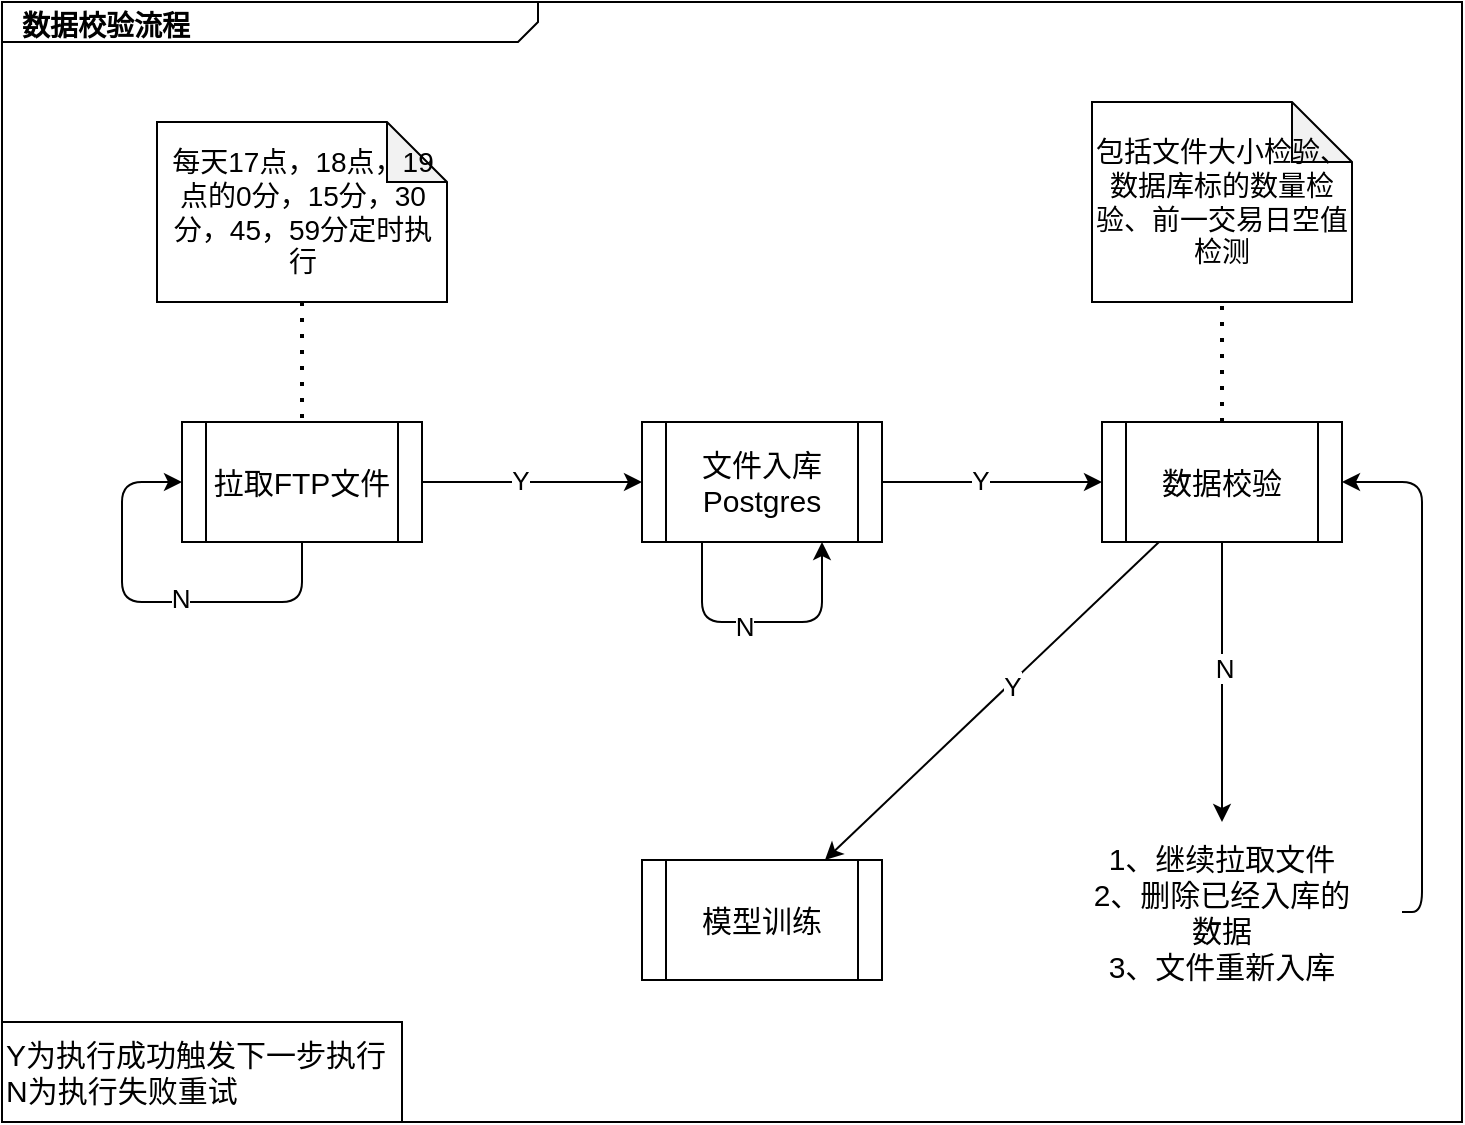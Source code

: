 <mxfile version="14.5.1" type="github">
  <diagram name="Page-1" id="929967ad-93f9-6ef4-fab6-5d389245f69c">
    <mxGraphModel dx="1226" dy="646" grid="1" gridSize="10" guides="1" tooltips="1" connect="1" arrows="1" fold="1" page="1" pageScale="1.5" pageWidth="1169" pageHeight="826" background="none" math="0" shadow="0">
      <root>
        <mxCell id="0" style=";html=1;" />
        <mxCell id="1" style=";html=1;" parent="0" />
        <mxCell id="1672d66443f91eb5-1" value="&lt;p style=&quot;margin: 4px 0px 0px 10px ; text-align: left ; font-size: 14px&quot;&gt;&lt;b&gt;&lt;font style=&quot;font-size: 14px&quot;&gt;数据校验流程&lt;/font&gt;&lt;/b&gt;&lt;/p&gt;&lt;p style=&quot;margin: 4px 0px 0px 10px ; text-align: left ; font-size: 14px&quot;&gt;&lt;b&gt;&lt;br&gt;&lt;/b&gt;&lt;/p&gt;" style="html=1;strokeWidth=1;shape=mxgraph.sysml.package;html=1;overflow=fill;whiteSpace=wrap;fillColor=none;gradientColor=none;fontSize=12;align=center;labelX=268.06;" parent="1" vertex="1">
          <mxGeometry x="320" y="160" width="730" height="560" as="geometry" />
        </mxCell>
        <mxCell id="1672d66443f91eb5-21" style="edgeStyle=none;rounded=0;html=1;dashed=1;endArrow=none;endFill=0;jettySize=auto;orthogonalLoop=1;" parent="1" edge="1">
          <mxGeometry relative="1" as="geometry">
            <mxPoint x="1137.417" y="605" as="sourcePoint" />
          </mxGeometry>
        </mxCell>
        <mxCell id="1672d66443f91eb5-18" style="edgeStyle=orthogonalEdgeStyle;rounded=0;html=1;endArrow=circlePlus;endFill=0;jettySize=auto;orthogonalLoop=1;entryX=0.75;entryY=1;" parent="1" edge="1">
          <mxGeometry relative="1" as="geometry">
            <Array as="points">
              <mxPoint x="1017" y="625" />
              <mxPoint x="757" y="625" />
            </Array>
            <mxPoint x="757" y="605" as="targetPoint" />
          </mxGeometry>
        </mxCell>
        <mxCell id="1672d66443f91eb5-22" style="edgeStyle=none;rounded=0;html=1;dashed=1;endArrow=none;endFill=0;jettySize=auto;orthogonalLoop=1;" parent="1" edge="1">
          <mxGeometry relative="1" as="geometry">
            <mxPoint x="1017.0" y="425" as="targetPoint" />
          </mxGeometry>
        </mxCell>
        <mxCell id="YW8MqsATVoZjDShnHfKY-1" value="&lt;font style=&quot;font-size: 15px&quot;&gt;拉取FTP文件&lt;/font&gt;" style="shape=process;whiteSpace=wrap;html=1;backgroundOutline=1;" parent="1" vertex="1">
          <mxGeometry x="410" y="370" width="120" height="60" as="geometry" />
        </mxCell>
        <mxCell id="YW8MqsATVoZjDShnHfKY-3" value="" style="endArrow=classic;html=1;exitX=0.5;exitY=1;exitDx=0;exitDy=0;entryX=0;entryY=0.5;entryDx=0;entryDy=0;" parent="1" source="YW8MqsATVoZjDShnHfKY-1" target="YW8MqsATVoZjDShnHfKY-1" edge="1">
          <mxGeometry width="50" height="50" relative="1" as="geometry">
            <mxPoint x="770" y="650" as="sourcePoint" />
            <mxPoint x="820" y="600" as="targetPoint" />
            <Array as="points">
              <mxPoint x="470" y="460" />
              <mxPoint x="380" y="460" />
              <mxPoint x="380" y="400" />
            </Array>
          </mxGeometry>
        </mxCell>
        <mxCell id="YW8MqsATVoZjDShnHfKY-4" value="N" style="edgeLabel;html=1;align=center;verticalAlign=middle;resizable=0;points=[];fontSize=13;" parent="YW8MqsATVoZjDShnHfKY-3" vertex="1" connectable="0">
          <mxGeometry x="-0.129" y="-2" relative="1" as="geometry">
            <mxPoint as="offset" />
          </mxGeometry>
        </mxCell>
        <mxCell id="YW8MqsATVoZjDShnHfKY-5" value="" style="endArrow=classic;html=1;exitX=1;exitY=0.5;exitDx=0;exitDy=0;entryX=0;entryY=0.5;entryDx=0;entryDy=0;" parent="1" source="YW8MqsATVoZjDShnHfKY-1" target="YW8MqsATVoZjDShnHfKY-6" edge="1">
          <mxGeometry width="50" height="50" relative="1" as="geometry">
            <mxPoint x="770" y="650" as="sourcePoint" />
            <mxPoint x="820" y="600" as="targetPoint" />
          </mxGeometry>
        </mxCell>
        <mxCell id="YW8MqsATVoZjDShnHfKY-7" value="Y" style="edgeLabel;html=1;align=center;verticalAlign=middle;resizable=0;points=[];fontSize=13;" parent="YW8MqsATVoZjDShnHfKY-5" vertex="1" connectable="0">
          <mxGeometry x="-0.106" y="1" relative="1" as="geometry">
            <mxPoint as="offset" />
          </mxGeometry>
        </mxCell>
        <mxCell id="YW8MqsATVoZjDShnHfKY-6" value="&lt;font style=&quot;font-size: 15px&quot;&gt;文件入库Postgres&lt;/font&gt;" style="shape=process;whiteSpace=wrap;html=1;backgroundOutline=1;" parent="1" vertex="1">
          <mxGeometry x="640" y="370" width="120" height="60" as="geometry" />
        </mxCell>
        <mxCell id="YW8MqsATVoZjDShnHfKY-8" value="" style="endArrow=classic;html=1;exitX=0.25;exitY=1;exitDx=0;exitDy=0;entryX=0.75;entryY=1;entryDx=0;entryDy=0;" parent="1" source="YW8MqsATVoZjDShnHfKY-6" target="YW8MqsATVoZjDShnHfKY-6" edge="1">
          <mxGeometry width="50" height="50" relative="1" as="geometry">
            <mxPoint x="480" y="440" as="sourcePoint" />
            <mxPoint x="420" y="410" as="targetPoint" />
            <Array as="points">
              <mxPoint x="670" y="470" />
              <mxPoint x="730" y="470" />
            </Array>
          </mxGeometry>
        </mxCell>
        <mxCell id="YW8MqsATVoZjDShnHfKY-9" value="N" style="edgeLabel;html=1;align=center;verticalAlign=middle;resizable=0;points=[];fontSize=13;" parent="YW8MqsATVoZjDShnHfKY-8" vertex="1" connectable="0">
          <mxGeometry x="-0.129" y="-2" relative="1" as="geometry">
            <mxPoint as="offset" />
          </mxGeometry>
        </mxCell>
        <mxCell id="YW8MqsATVoZjDShnHfKY-10" value="&lt;font style=&quot;font-size: 15px&quot;&gt;数据校验&lt;/font&gt;" style="shape=process;whiteSpace=wrap;html=1;backgroundOutline=1;" parent="1" vertex="1">
          <mxGeometry x="870" y="370" width="120" height="60" as="geometry" />
        </mxCell>
        <mxCell id="YW8MqsATVoZjDShnHfKY-11" value="&lt;font style=&quot;font-size: 14px&quot;&gt;包括文件大小检验、数据库标的数量检验、前一交易日空值检测&lt;/font&gt;" style="shape=note;whiteSpace=wrap;html=1;backgroundOutline=1;darkOpacity=0.05;fontSize=13;" parent="1" vertex="1">
          <mxGeometry x="865" y="210" width="130" height="100" as="geometry" />
        </mxCell>
        <mxCell id="YW8MqsATVoZjDShnHfKY-12" value="" style="endArrow=none;dashed=1;html=1;dashPattern=1 3;strokeWidth=2;fontSize=13;" parent="1" source="YW8MqsATVoZjDShnHfKY-10" target="YW8MqsATVoZjDShnHfKY-11" edge="1">
          <mxGeometry width="50" height="50" relative="1" as="geometry">
            <mxPoint x="770" y="650" as="sourcePoint" />
            <mxPoint x="820" y="600" as="targetPoint" />
          </mxGeometry>
        </mxCell>
        <mxCell id="YW8MqsATVoZjDShnHfKY-13" value="" style="endArrow=classic;html=1;" parent="1" source="YW8MqsATVoZjDShnHfKY-6" target="YW8MqsATVoZjDShnHfKY-10" edge="1">
          <mxGeometry width="50" height="50" relative="1" as="geometry">
            <mxPoint x="767" y="399.41" as="sourcePoint" />
            <mxPoint x="870" y="399" as="targetPoint" />
          </mxGeometry>
        </mxCell>
        <mxCell id="YW8MqsATVoZjDShnHfKY-14" value="Y" style="edgeLabel;html=1;align=center;verticalAlign=middle;resizable=0;points=[];fontSize=13;" parent="YW8MqsATVoZjDShnHfKY-13" vertex="1" connectable="0">
          <mxGeometry x="-0.106" y="1" relative="1" as="geometry">
            <mxPoint as="offset" />
          </mxGeometry>
        </mxCell>
        <mxCell id="YW8MqsATVoZjDShnHfKY-15" value="&lt;font style=&quot;font-size: 15px&quot;&gt;模型训练&lt;/font&gt;" style="shape=process;whiteSpace=wrap;html=1;backgroundOutline=1;" parent="1" vertex="1">
          <mxGeometry x="640" y="589" width="120" height="60" as="geometry" />
        </mxCell>
        <mxCell id="YW8MqsATVoZjDShnHfKY-16" value="&lt;font style=&quot;font-size: 14px&quot;&gt;每天17点，18点，19点的0分，15分，30分，45，59分定时执行&lt;/font&gt;" style="shape=note;whiteSpace=wrap;html=1;backgroundOutline=1;darkOpacity=0.05;fontSize=13;" parent="1" vertex="1">
          <mxGeometry x="397.5" y="220" width="145" height="90" as="geometry" />
        </mxCell>
        <mxCell id="YW8MqsATVoZjDShnHfKY-17" value="" style="endArrow=none;dashed=1;html=1;dashPattern=1 3;strokeWidth=2;fontSize=13;" parent="1" source="YW8MqsATVoZjDShnHfKY-16" target="YW8MqsATVoZjDShnHfKY-1" edge="1">
          <mxGeometry width="50" height="50" relative="1" as="geometry">
            <mxPoint x="300" y="399.41" as="sourcePoint" />
            <mxPoint x="410" y="399.41" as="targetPoint" />
          </mxGeometry>
        </mxCell>
        <mxCell id="YW8MqsATVoZjDShnHfKY-18" value="&lt;font style=&quot;font-size: 15px&quot;&gt;1、继续拉取文件&lt;br&gt;2、删除已经入库的数据&lt;br&gt;3、文件重新入库&lt;/font&gt;" style="shape=process;whiteSpace=wrap;html=1;backgroundOutline=1;strokeColor=none;" parent="1" vertex="1">
          <mxGeometry x="840" y="570" width="180" height="90" as="geometry" />
        </mxCell>
        <mxCell id="YW8MqsATVoZjDShnHfKY-19" value="" style="endArrow=classic;html=1;" parent="1" source="YW8MqsATVoZjDShnHfKY-10" target="YW8MqsATVoZjDShnHfKY-18" edge="1">
          <mxGeometry width="50" height="50" relative="1" as="geometry">
            <mxPoint x="770" y="410" as="sourcePoint" />
            <mxPoint x="880" y="410" as="targetPoint" />
          </mxGeometry>
        </mxCell>
        <mxCell id="YW8MqsATVoZjDShnHfKY-20" value="N" style="edgeLabel;html=1;align=center;verticalAlign=middle;resizable=0;points=[];fontSize=13;" parent="YW8MqsATVoZjDShnHfKY-19" vertex="1" connectable="0">
          <mxGeometry x="-0.106" y="1" relative="1" as="geometry">
            <mxPoint as="offset" />
          </mxGeometry>
        </mxCell>
        <mxCell id="YW8MqsATVoZjDShnHfKY-21" value="" style="endArrow=classic;html=1;" parent="1" source="YW8MqsATVoZjDShnHfKY-10" target="YW8MqsATVoZjDShnHfKY-15" edge="1">
          <mxGeometry width="50" height="50" relative="1" as="geometry">
            <mxPoint x="940" y="440" as="sourcePoint" />
            <mxPoint x="940" y="580" as="targetPoint" />
          </mxGeometry>
        </mxCell>
        <mxCell id="YW8MqsATVoZjDShnHfKY-22" value="Y" style="edgeLabel;html=1;align=center;verticalAlign=middle;resizable=0;points=[];fontSize=13;" parent="YW8MqsATVoZjDShnHfKY-21" vertex="1" connectable="0">
          <mxGeometry x="-0.106" y="1" relative="1" as="geometry">
            <mxPoint as="offset" />
          </mxGeometry>
        </mxCell>
        <mxCell id="YW8MqsATVoZjDShnHfKY-24" value="" style="endArrow=classic;html=1;entryX=1;entryY=0.5;entryDx=0;entryDy=0;exitX=1;exitY=0.5;exitDx=0;exitDy=0;" parent="1" source="YW8MqsATVoZjDShnHfKY-18" target="YW8MqsATVoZjDShnHfKY-10" edge="1">
          <mxGeometry width="50" height="50" relative="1" as="geometry">
            <mxPoint x="940" y="580" as="sourcePoint" />
            <mxPoint x="940" y="440" as="targetPoint" />
            <Array as="points">
              <mxPoint x="1030" y="615" />
              <mxPoint x="1030" y="400" />
            </Array>
          </mxGeometry>
        </mxCell>
        <mxCell id="YW8MqsATVoZjDShnHfKY-27" value="&lt;span style=&quot;font-size: 15px&quot;&gt;Y为执行成功触发下一步执行&lt;br&gt;N为执行失败重试&lt;br&gt;&lt;/span&gt;" style="text;html=1;fillColor=none;align=left;verticalAlign=middle;whiteSpace=wrap;rounded=0;fontSize=13;strokeColor=#000000;" parent="1" vertex="1">
          <mxGeometry x="320" y="670" width="200" height="50" as="geometry" />
        </mxCell>
      </root>
    </mxGraphModel>
  </diagram>
</mxfile>
